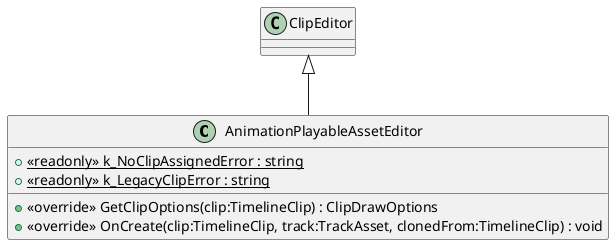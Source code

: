 @startuml
class AnimationPlayableAssetEditor {
    + {static} <<readonly>> k_NoClipAssignedError : string
    + {static} <<readonly>> k_LegacyClipError : string
    + <<override>> GetClipOptions(clip:TimelineClip) : ClipDrawOptions
    + <<override>> OnCreate(clip:TimelineClip, track:TrackAsset, clonedFrom:TimelineClip) : void
}
ClipEditor <|-- AnimationPlayableAssetEditor
@enduml
